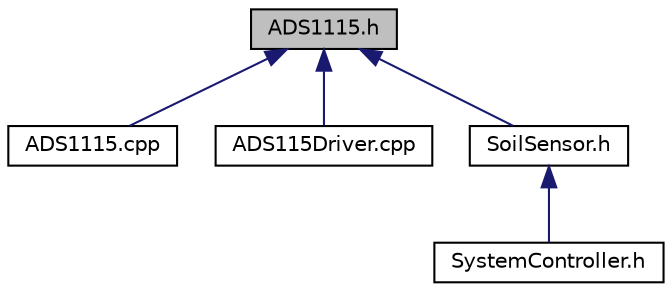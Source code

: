 digraph "ADS1115.h"
{
 // LATEX_PDF_SIZE
  edge [fontname="Helvetica",fontsize="10",labelfontname="Helvetica",labelfontsize="10"];
  node [fontname="Helvetica",fontsize="10",shape=record];
  Node1 [label="ADS1115.h",height=0.2,width=0.4,color="black", fillcolor="grey75", style="filled", fontcolor="black",tooltip="Header file for the ADS1115 class, which represents an Analog-to-Digital Converter (ADC) device."];
  Node1 -> Node2 [dir="back",color="midnightblue",fontsize="10",style="solid",fontname="Helvetica"];
  Node2 [label="ADS1115.cpp",height=0.2,width=0.4,color="black", fillcolor="white", style="filled",URL="$ADS1115_8cpp.html",tooltip="Implementation file for the ADS1115 class, representing an Analog-to-Digital Converter (ADC) device."];
  Node1 -> Node3 [dir="back",color="midnightblue",fontsize="10",style="solid",fontname="Helvetica"];
  Node3 [label="ADS115Driver.cpp",height=0.2,width=0.4,color="black", fillcolor="white", style="filled",URL="$ADS115Driver_8cpp.html",tooltip="A simple program to demonstrate the usage of the ADS1115 ADC driver."];
  Node1 -> Node4 [dir="back",color="midnightblue",fontsize="10",style="solid",fontname="Helvetica"];
  Node4 [label="SoilSensor.h",height=0.2,width=0.4,color="black", fillcolor="white", style="filled",URL="$SoilSensor_8h_source.html",tooltip=" "];
  Node4 -> Node5 [dir="back",color="midnightblue",fontsize="10",style="solid",fontname="Helvetica"];
  Node5 [label="SystemController.h",height=0.2,width=0.4,color="black", fillcolor="white", style="filled",URL="$SystemController_8h_source.html",tooltip=" "];
}
